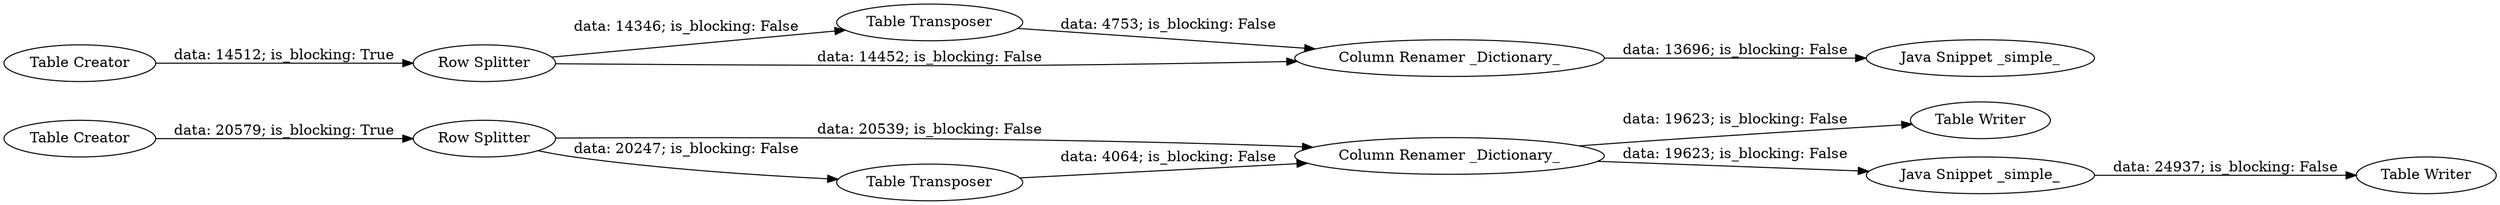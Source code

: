 digraph {
	"7407591972841931161_1" [label="Table Creator"]
	"7407591972841931161_8" [label="Table Writer"]
	"7407591972841931161_13" [label="Table Transposer"]
	"7407591972841931161_12" [label="Column Renamer _Dictionary_"]
	"7407591972841931161_9" [label="Table Creator"]
	"7407591972841931161_16" [label="Java Snippet _simple_"]
	"7407591972841931161_7" [label="Table Writer"]
	"7407591972841931161_10" [label="Row Splitter"]
	"7407591972841931161_4" [label="Column Renamer _Dictionary_"]
	"7407591972841931161_2" [label="Row Splitter"]
	"7407591972841931161_15" [label="Java Snippet _simple_"]
	"7407591972841931161_5" [label="Table Transposer"]
	"7407591972841931161_15" -> "7407591972841931161_8" [label="data: 24937; is_blocking: False"]
	"7407591972841931161_5" -> "7407591972841931161_4" [label="data: 4064; is_blocking: False"]
	"7407591972841931161_9" -> "7407591972841931161_10" [label="data: 14512; is_blocking: True"]
	"7407591972841931161_13" -> "7407591972841931161_12" [label="data: 4753; is_blocking: False"]
	"7407591972841931161_12" -> "7407591972841931161_16" [label="data: 13696; is_blocking: False"]
	"7407591972841931161_10" -> "7407591972841931161_12" [label="data: 14452; is_blocking: False"]
	"7407591972841931161_1" -> "7407591972841931161_2" [label="data: 20579; is_blocking: True"]
	"7407591972841931161_4" -> "7407591972841931161_15" [label="data: 19623; is_blocking: False"]
	"7407591972841931161_2" -> "7407591972841931161_5" [label="data: 20247; is_blocking: False"]
	"7407591972841931161_4" -> "7407591972841931161_7" [label="data: 19623; is_blocking: False"]
	"7407591972841931161_10" -> "7407591972841931161_13" [label="data: 14346; is_blocking: False"]
	"7407591972841931161_2" -> "7407591972841931161_4" [label="data: 20539; is_blocking: False"]
	rankdir=LR
}
